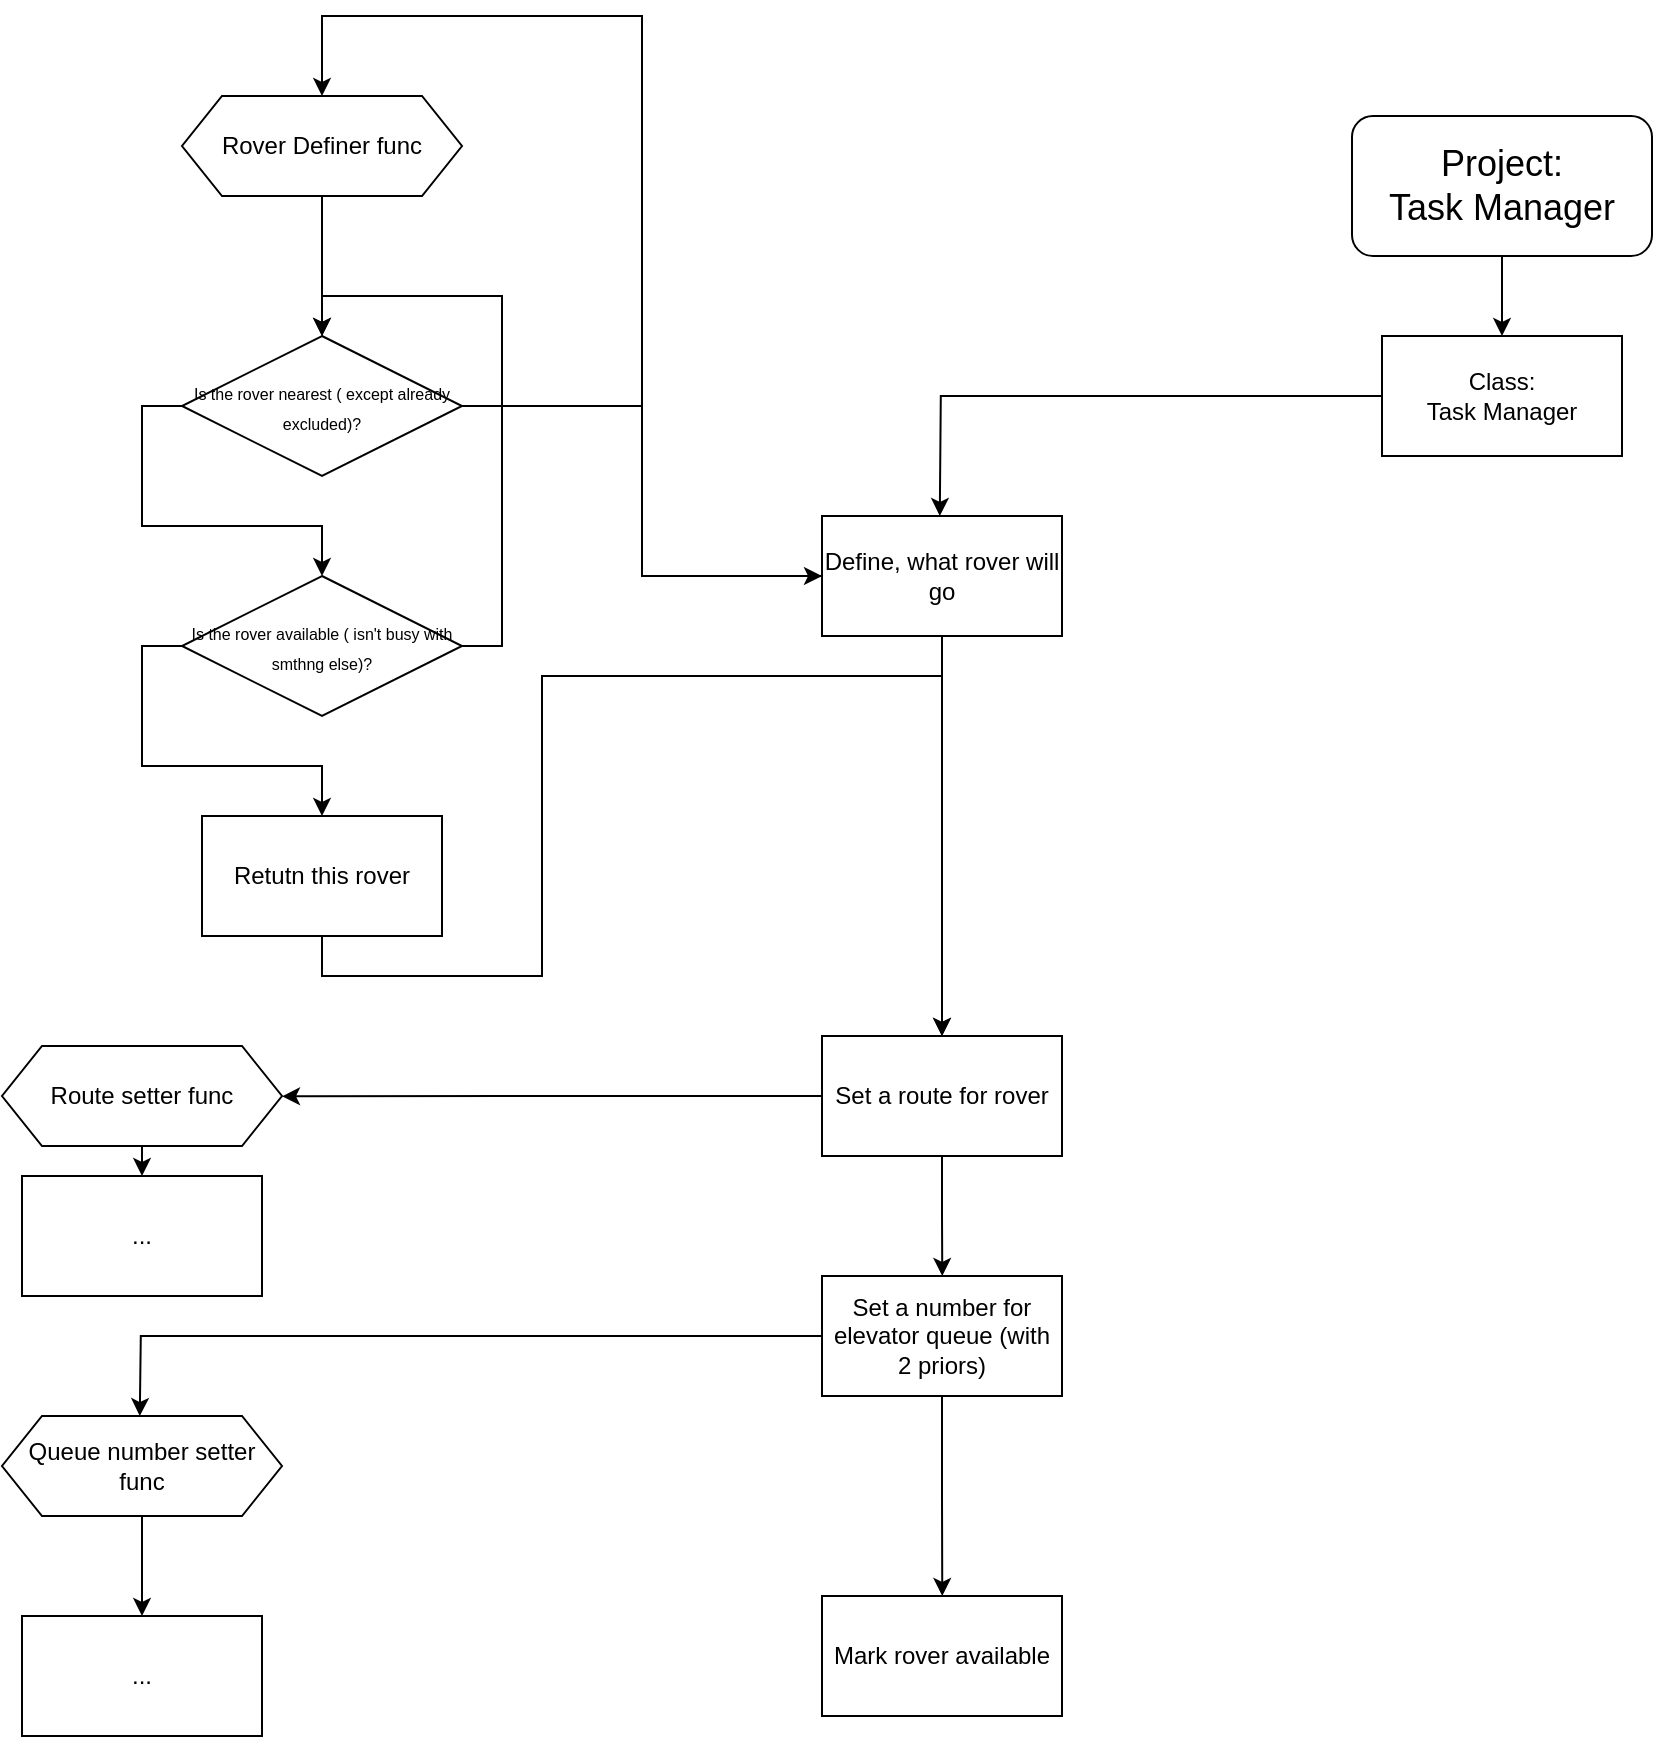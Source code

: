 <mxfile version="22.1.5" type="github">
  <diagram name="Page-1" id="74e2e168-ea6b-b213-b513-2b3c1d86103e">
    <mxGraphModel dx="1824" dy="374" grid="1" gridSize="10" guides="1" tooltips="1" connect="1" arrows="1" fold="1" page="1" pageScale="1" pageWidth="1100" pageHeight="850" background="none" math="0" shadow="0">
      <root>
        <mxCell id="0" />
        <mxCell id="1" parent="0" />
        <mxCell id="oamTHnjzy9KkOL69eSVf-2" style="edgeStyle=orthogonalEdgeStyle;rounded=0;orthogonalLoop=1;jettySize=auto;html=1;exitX=0;exitY=0.5;exitDx=0;exitDy=0;" edge="1" parent="1" source="oamTHnjzy9KkOL69eSVf-4">
          <mxGeometry relative="1" as="geometry">
            <mxPoint x="278.897" y="300" as="targetPoint" />
            <mxPoint x="480" y="240" as="sourcePoint" />
          </mxGeometry>
        </mxCell>
        <mxCell id="oamTHnjzy9KkOL69eSVf-5" style="edgeStyle=orthogonalEdgeStyle;rounded=0;orthogonalLoop=1;jettySize=auto;html=1;exitX=0.5;exitY=1;exitDx=0;exitDy=0;" edge="1" parent="1" source="oamTHnjzy9KkOL69eSVf-1" target="oamTHnjzy9KkOL69eSVf-4">
          <mxGeometry relative="1" as="geometry" />
        </mxCell>
        <mxCell id="oamTHnjzy9KkOL69eSVf-1" value="&lt;font style=&quot;font-size: 18px;&quot;&gt;Project:&lt;br&gt;Task Manager&lt;/font&gt;" style="rounded=1;whiteSpace=wrap;html=1;" vertex="1" parent="1">
          <mxGeometry x="485" y="100" width="150" height="70" as="geometry" />
        </mxCell>
        <mxCell id="oamTHnjzy9KkOL69eSVf-4" value="&lt;font style=&quot;font-size: 12px;&quot;&gt;Class:&lt;br&gt;Task Manager&lt;/font&gt;" style="rounded=0;whiteSpace=wrap;html=1;" vertex="1" parent="1">
          <mxGeometry x="500" y="210" width="120" height="60" as="geometry" />
        </mxCell>
        <mxCell id="oamTHnjzy9KkOL69eSVf-8" style="edgeStyle=orthogonalEdgeStyle;rounded=0;orthogonalLoop=1;jettySize=auto;html=1;exitX=0;exitY=0.5;exitDx=0;exitDy=0;entryX=0.5;entryY=0;entryDx=0;entryDy=0;" edge="1" parent="1" source="oamTHnjzy9KkOL69eSVf-7" target="oamTHnjzy9KkOL69eSVf-31">
          <mxGeometry relative="1" as="geometry">
            <mxPoint x="-30" y="210" as="targetPoint" />
            <Array as="points">
              <mxPoint x="130" y="330" />
              <mxPoint x="130" y="50" />
              <mxPoint x="-30" y="50" />
            </Array>
          </mxGeometry>
        </mxCell>
        <mxCell id="oamTHnjzy9KkOL69eSVf-23" style="edgeStyle=orthogonalEdgeStyle;rounded=0;orthogonalLoop=1;jettySize=auto;html=1;exitX=0.5;exitY=1;exitDx=0;exitDy=0;" edge="1" parent="1" source="oamTHnjzy9KkOL69eSVf-7">
          <mxGeometry relative="1" as="geometry">
            <mxPoint x="280" y="560" as="targetPoint" />
          </mxGeometry>
        </mxCell>
        <mxCell id="oamTHnjzy9KkOL69eSVf-7" value="&lt;font style=&quot;font-size: 12px;&quot;&gt;Define, what rover will go&lt;/font&gt;" style="rounded=0;whiteSpace=wrap;html=1;" vertex="1" parent="1">
          <mxGeometry x="220" y="300" width="120" height="60" as="geometry" />
        </mxCell>
        <mxCell id="oamTHnjzy9KkOL69eSVf-12" style="edgeStyle=orthogonalEdgeStyle;rounded=0;orthogonalLoop=1;jettySize=auto;html=1;exitX=1;exitY=0.5;exitDx=0;exitDy=0;entryX=0.5;entryY=0;entryDx=0;entryDy=0;" edge="1" parent="1" source="oamTHnjzy9KkOL69eSVf-9" target="oamTHnjzy9KkOL69eSVf-14">
          <mxGeometry relative="1" as="geometry">
            <mxPoint x="220.0" y="330.138" as="targetPoint" />
          </mxGeometry>
        </mxCell>
        <mxCell id="oamTHnjzy9KkOL69eSVf-18" style="edgeStyle=orthogonalEdgeStyle;rounded=0;orthogonalLoop=1;jettySize=auto;html=1;exitX=0;exitY=0.5;exitDx=0;exitDy=0;" edge="1" parent="1" source="oamTHnjzy9KkOL69eSVf-9" target="oamTHnjzy9KkOL69eSVf-19">
          <mxGeometry relative="1" as="geometry">
            <mxPoint x="-30.0" y="450" as="targetPoint" />
          </mxGeometry>
        </mxCell>
        <mxCell id="oamTHnjzy9KkOL69eSVf-9" value="&lt;font style=&quot;font-size: 8px;&quot;&gt;Is the rover available ( isn&#39;t busy with smthng else)?&lt;/font&gt;" style="rhombus;whiteSpace=wrap;html=1;" vertex="1" parent="1">
          <mxGeometry x="-100" y="330" width="140" height="70" as="geometry" />
        </mxCell>
        <mxCell id="oamTHnjzy9KkOL69eSVf-16" style="edgeStyle=orthogonalEdgeStyle;rounded=0;orthogonalLoop=1;jettySize=auto;html=1;exitX=0;exitY=0.5;exitDx=0;exitDy=0;entryX=0.5;entryY=0;entryDx=0;entryDy=0;" edge="1" parent="1" source="oamTHnjzy9KkOL69eSVf-14" target="oamTHnjzy9KkOL69eSVf-9">
          <mxGeometry relative="1" as="geometry" />
        </mxCell>
        <mxCell id="oamTHnjzy9KkOL69eSVf-17" style="edgeStyle=orthogonalEdgeStyle;rounded=0;orthogonalLoop=1;jettySize=auto;html=1;exitX=1;exitY=0.5;exitDx=0;exitDy=0;entryX=0;entryY=0.5;entryDx=0;entryDy=0;" edge="1" parent="1" source="oamTHnjzy9KkOL69eSVf-14" target="oamTHnjzy9KkOL69eSVf-7">
          <mxGeometry relative="1" as="geometry" />
        </mxCell>
        <mxCell id="oamTHnjzy9KkOL69eSVf-14" value="&lt;font style=&quot;font-size: 8px;&quot;&gt;Is the rover nearest ( except already excluded)?&lt;/font&gt;" style="rhombus;whiteSpace=wrap;html=1;" vertex="1" parent="1">
          <mxGeometry x="-100" y="210" width="140" height="70" as="geometry" />
        </mxCell>
        <mxCell id="oamTHnjzy9KkOL69eSVf-21" style="edgeStyle=orthogonalEdgeStyle;rounded=0;orthogonalLoop=1;jettySize=auto;html=1;exitX=0.5;exitY=1;exitDx=0;exitDy=0;" edge="1" parent="1" source="oamTHnjzy9KkOL69eSVf-19">
          <mxGeometry relative="1" as="geometry">
            <mxPoint x="280" y="560" as="targetPoint" />
            <Array as="points">
              <mxPoint x="-30" y="530" />
              <mxPoint x="80" y="530" />
              <mxPoint x="80" y="380" />
              <mxPoint x="280" y="380" />
            </Array>
          </mxGeometry>
        </mxCell>
        <mxCell id="oamTHnjzy9KkOL69eSVf-19" value="Retutn this rover" style="rounded=0;whiteSpace=wrap;html=1;" vertex="1" parent="1">
          <mxGeometry x="-90.0" y="450" width="120" height="60" as="geometry" />
        </mxCell>
        <mxCell id="oamTHnjzy9KkOL69eSVf-25" style="edgeStyle=orthogonalEdgeStyle;rounded=0;orthogonalLoop=1;jettySize=auto;html=1;exitX=0;exitY=0.5;exitDx=0;exitDy=0;" edge="1" parent="1" source="oamTHnjzy9KkOL69eSVf-24">
          <mxGeometry relative="1" as="geometry">
            <mxPoint x="-50.0" y="590.138" as="targetPoint" />
          </mxGeometry>
        </mxCell>
        <mxCell id="oamTHnjzy9KkOL69eSVf-27" style="edgeStyle=orthogonalEdgeStyle;rounded=0;orthogonalLoop=1;jettySize=auto;html=1;exitX=0.5;exitY=1;exitDx=0;exitDy=0;" edge="1" parent="1" source="oamTHnjzy9KkOL69eSVf-24">
          <mxGeometry relative="1" as="geometry">
            <mxPoint x="280.138" y="680" as="targetPoint" />
          </mxGeometry>
        </mxCell>
        <mxCell id="oamTHnjzy9KkOL69eSVf-24" value="Set a route for rover" style="rounded=0;whiteSpace=wrap;html=1;" vertex="1" parent="1">
          <mxGeometry x="220" y="560" width="120" height="60" as="geometry" />
        </mxCell>
        <mxCell id="oamTHnjzy9KkOL69eSVf-26" value="..." style="rounded=0;whiteSpace=wrap;html=1;" vertex="1" parent="1">
          <mxGeometry x="-180" y="630" width="120" height="60" as="geometry" />
        </mxCell>
        <mxCell id="oamTHnjzy9KkOL69eSVf-30" style="edgeStyle=orthogonalEdgeStyle;rounded=0;orthogonalLoop=1;jettySize=auto;html=1;exitX=0;exitY=0.5;exitDx=0;exitDy=0;" edge="1" parent="1" source="oamTHnjzy9KkOL69eSVf-29">
          <mxGeometry relative="1" as="geometry">
            <mxPoint x="-121.103" y="750" as="targetPoint" />
          </mxGeometry>
        </mxCell>
        <mxCell id="oamTHnjzy9KkOL69eSVf-43" style="edgeStyle=orthogonalEdgeStyle;rounded=0;orthogonalLoop=1;jettySize=auto;html=1;exitX=0.5;exitY=1;exitDx=0;exitDy=0;" edge="1" parent="1" source="oamTHnjzy9KkOL69eSVf-29">
          <mxGeometry relative="1" as="geometry">
            <mxPoint x="280.138" y="840" as="targetPoint" />
          </mxGeometry>
        </mxCell>
        <mxCell id="oamTHnjzy9KkOL69eSVf-29" value="Set a number for elevator queue (with 2 priors)" style="whiteSpace=wrap;html=1;" vertex="1" parent="1">
          <mxGeometry x="220" y="680" width="120" height="60" as="geometry" />
        </mxCell>
        <mxCell id="oamTHnjzy9KkOL69eSVf-32" style="edgeStyle=orthogonalEdgeStyle;rounded=0;orthogonalLoop=1;jettySize=auto;html=1;exitX=0.5;exitY=1;exitDx=0;exitDy=0;" edge="1" parent="1" source="oamTHnjzy9KkOL69eSVf-31" target="oamTHnjzy9KkOL69eSVf-14">
          <mxGeometry relative="1" as="geometry" />
        </mxCell>
        <mxCell id="oamTHnjzy9KkOL69eSVf-31" value="Rover Definer func" style="shape=hexagon;perimeter=hexagonPerimeter2;whiteSpace=wrap;html=1;fixedSize=1;" vertex="1" parent="1">
          <mxGeometry x="-100" y="90" width="140" height="50" as="geometry" />
        </mxCell>
        <mxCell id="oamTHnjzy9KkOL69eSVf-34" style="edgeStyle=orthogonalEdgeStyle;rounded=0;orthogonalLoop=1;jettySize=auto;html=1;exitX=0.5;exitY=1;exitDx=0;exitDy=0;entryX=0.5;entryY=0;entryDx=0;entryDy=0;" edge="1" parent="1" source="oamTHnjzy9KkOL69eSVf-33" target="oamTHnjzy9KkOL69eSVf-26">
          <mxGeometry relative="1" as="geometry" />
        </mxCell>
        <mxCell id="oamTHnjzy9KkOL69eSVf-33" value="Route setter func" style="shape=hexagon;perimeter=hexagonPerimeter2;whiteSpace=wrap;html=1;fixedSize=1;" vertex="1" parent="1">
          <mxGeometry x="-190" y="565" width="140" height="50" as="geometry" />
        </mxCell>
        <mxCell id="oamTHnjzy9KkOL69eSVf-36" style="edgeStyle=orthogonalEdgeStyle;rounded=0;orthogonalLoop=1;jettySize=auto;html=1;exitX=0.5;exitY=1;exitDx=0;exitDy=0;" edge="1" parent="1" source="oamTHnjzy9KkOL69eSVf-35">
          <mxGeometry relative="1" as="geometry">
            <mxPoint x="-120" y="850" as="targetPoint" />
          </mxGeometry>
        </mxCell>
        <mxCell id="oamTHnjzy9KkOL69eSVf-35" value="Queue number setter func" style="shape=hexagon;perimeter=hexagonPerimeter2;whiteSpace=wrap;html=1;fixedSize=1;" vertex="1" parent="1">
          <mxGeometry x="-190" y="750" width="140" height="50" as="geometry" />
        </mxCell>
        <mxCell id="oamTHnjzy9KkOL69eSVf-42" value="...&lt;br&gt;" style="whiteSpace=wrap;html=1;" vertex="1" parent="1">
          <mxGeometry x="-180" y="850" width="120" height="60" as="geometry" />
        </mxCell>
        <mxCell id="oamTHnjzy9KkOL69eSVf-44" value="Mark rover available" style="whiteSpace=wrap;html=1;" vertex="1" parent="1">
          <mxGeometry x="220" y="840" width="120" height="60" as="geometry" />
        </mxCell>
      </root>
    </mxGraphModel>
  </diagram>
</mxfile>
